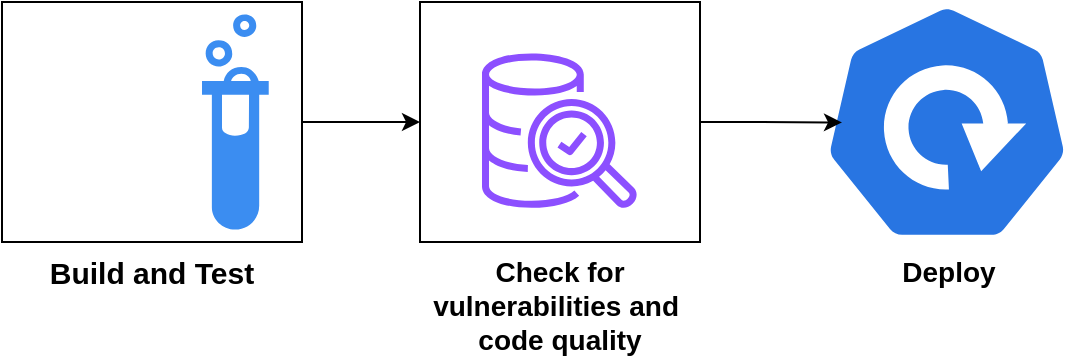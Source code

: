 <mxfile version="24.0.3" type="device">
  <diagram name="Page-1" id="Th_Ncxi2A_59rosMhivW">
    <mxGraphModel dx="1434" dy="746" grid="1" gridSize="10" guides="1" tooltips="1" connect="1" arrows="1" fold="1" page="1" pageScale="1" pageWidth="850" pageHeight="1100" math="0" shadow="0">
      <root>
        <mxCell id="0" />
        <mxCell id="1" parent="0" />
        <mxCell id="cJl3J3E9Ec9oc_TVUQHv-12" style="edgeStyle=orthogonalEdgeStyle;rounded=0;orthogonalLoop=1;jettySize=auto;html=1;exitX=1;exitY=0.5;exitDx=0;exitDy=0;entryX=0;entryY=0.5;entryDx=0;entryDy=0;" edge="1" parent="1" source="cJl3J3E9Ec9oc_TVUQHv-1" target="cJl3J3E9Ec9oc_TVUQHv-2">
          <mxGeometry relative="1" as="geometry" />
        </mxCell>
        <mxCell id="cJl3J3E9Ec9oc_TVUQHv-1" value="&lt;font style=&quot;font-size: 15px;&quot;&gt;&lt;b&gt;Build and Test&lt;/b&gt;&lt;/font&gt;" style="rounded=0;whiteSpace=wrap;html=1;labelPosition=center;verticalLabelPosition=bottom;align=center;verticalAlign=top;" vertex="1" parent="1">
          <mxGeometry x="90" y="140" width="150" height="120" as="geometry" />
        </mxCell>
        <mxCell id="cJl3J3E9Ec9oc_TVUQHv-2" value="&lt;font style=&quot;font-size: 14px;&quot;&gt;&lt;b&gt;Check for vulnerabilities and&amp;nbsp; code quality&lt;/b&gt;&lt;/font&gt;" style="rounded=0;whiteSpace=wrap;html=1;labelPosition=center;verticalLabelPosition=bottom;align=center;verticalAlign=top;" vertex="1" parent="1">
          <mxGeometry x="299" y="140" width="140" height="120" as="geometry" />
        </mxCell>
        <mxCell id="cJl3J3E9Ec9oc_TVUQHv-6" value="" style="sketch=0;html=1;aspect=fixed;strokeColor=none;shadow=0;fillColor=#3B8DF1;verticalAlign=top;labelPosition=center;verticalLabelPosition=bottom;shape=mxgraph.gcp2.biomedical_test_tube" vertex="1" parent="1">
          <mxGeometry x="190" y="146.2" width="33.36" height="107.6" as="geometry" />
        </mxCell>
        <mxCell id="cJl3J3E9Ec9oc_TVUQHv-7" value="" style="shape=image;html=1;verticalAlign=top;verticalLabelPosition=bottom;labelBackgroundColor=#ffffff;imageAspect=0;aspect=fixed;image=https://cdn1.iconfinder.com/data/icons/ionicons-outline-vol-1/512/build-outline-128.png" vertex="1" parent="1">
          <mxGeometry x="100" y="160" width="80" height="80" as="geometry" />
        </mxCell>
        <mxCell id="cJl3J3E9Ec9oc_TVUQHv-9" value="" style="sketch=0;outlineConnect=0;fontColor=#232F3E;gradientColor=none;fillColor=#8C4FFF;strokeColor=none;dashed=0;verticalLabelPosition=bottom;verticalAlign=top;align=center;html=1;fontSize=12;fontStyle=0;aspect=fixed;pointerEvents=1;shape=mxgraph.aws4.aws_glue_data_quality;" vertex="1" parent="1">
          <mxGeometry x="330" y="165.3" width="78" height="78" as="geometry" />
        </mxCell>
        <mxCell id="cJl3J3E9Ec9oc_TVUQHv-14" value="&lt;font style=&quot;font-size: 14px;&quot;&gt;&lt;b&gt;Deploy&lt;/b&gt;&lt;/font&gt;" style="aspect=fixed;sketch=0;html=1;dashed=0;whitespace=wrap;fillColor=#2875E2;strokeColor=#ffffff;points=[[0.005,0.63,0],[0.1,0.2,0],[0.9,0.2,0],[0.5,0,0],[0.995,0.63,0],[0.72,0.99,0],[0.5,1,0],[0.28,0.99,0]];shape=mxgraph.kubernetes.icon2;prIcon=deploy;labelPosition=center;verticalLabelPosition=bottom;align=center;verticalAlign=top;" vertex="1" parent="1">
          <mxGeometry x="500" y="140" width="125" height="120" as="geometry" />
        </mxCell>
        <mxCell id="cJl3J3E9Ec9oc_TVUQHv-16" style="edgeStyle=orthogonalEdgeStyle;rounded=0;orthogonalLoop=1;jettySize=auto;html=1;exitX=1;exitY=0.5;exitDx=0;exitDy=0;entryX=0.08;entryY=0.502;entryDx=0;entryDy=0;entryPerimeter=0;" edge="1" parent="1" source="cJl3J3E9Ec9oc_TVUQHv-2" target="cJl3J3E9Ec9oc_TVUQHv-14">
          <mxGeometry relative="1" as="geometry" />
        </mxCell>
      </root>
    </mxGraphModel>
  </diagram>
</mxfile>
